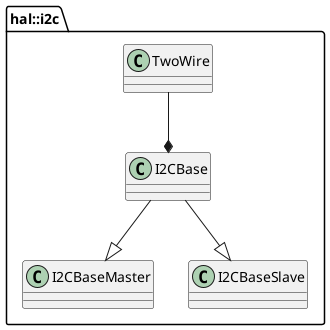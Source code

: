 @startuml I2C

namespace hal::i2c {
    class TwoWire
    class I2CBase{

    }

    class I2CBaseMaster{

    }

    class I2CBaseSlave{

    }

    I2CBase --|> I2CBaseSlave
    I2CBase --|> I2CBaseMaster
    TwoWire --* I2CBase
}

@enduml